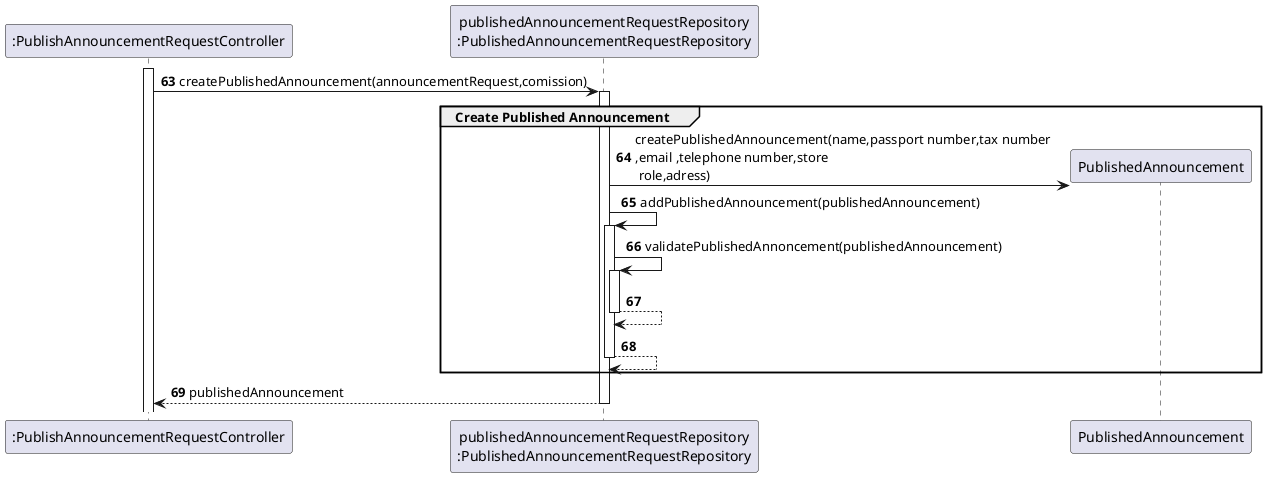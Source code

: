 @startuml
'https://plantuml.com/sequence-diagram


participant ":PublishAnnouncementRequestController" as PublishAnnouncementRequestController
participant "publishedAnnouncementRequestRepository\n:PublishedAnnouncementRequestRepository" as PublishAnnouncementRepository

autonumber 63



activate PublishAnnouncementRequestController

PublishAnnouncementRequestController -> PublishAnnouncementRepository:createPublishedAnnouncement(announcementRequest,comission)
activate PublishAnnouncementRepository
Group Create Published Announcement
PublishAnnouncementRepository -> PublishedAnnouncement** : createPublishedAnnouncement(name,passport number,tax number \n,email ,telephone number,store\n role,adress)
             PublishAnnouncementRepository -> PublishAnnouncementRepository : addPublishedAnnouncement(publishedAnnouncement)
             activate PublishAnnouncementRepository
             PublishAnnouncementRepository -> PublishAnnouncementRepository : validatePublishedAnnoncement(publishedAnnouncement)
              activate PublishAnnouncementRepository
               PublishAnnouncementRepository --> PublishAnnouncementRepository
               deactivate PublishAnnouncementRepository
                PublishAnnouncementRepository--> PublishAnnouncementRepository
                deactivate PublishAnnouncementRepository
end

PublishAnnouncementRepository --> PublishAnnouncementRequestController:publishedAnnouncement
deactivate PublishAnnouncementRepository

@enduml